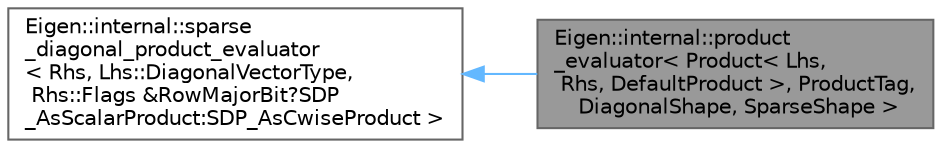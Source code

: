digraph "Eigen::internal::product_evaluator&lt; Product&lt; Lhs, Rhs, DefaultProduct &gt;, ProductTag, DiagonalShape, SparseShape &gt;"
{
 // LATEX_PDF_SIZE
  bgcolor="transparent";
  edge [fontname=Helvetica,fontsize=10,labelfontname=Helvetica,labelfontsize=10];
  node [fontname=Helvetica,fontsize=10,shape=box,height=0.2,width=0.4];
  rankdir="LR";
  Node1 [id="Node000001",label="Eigen::internal::product\l_evaluator\< Product\< Lhs,\l Rhs, DefaultProduct \>, ProductTag,\l DiagonalShape, SparseShape \>",height=0.2,width=0.4,color="gray40", fillcolor="grey60", style="filled", fontcolor="black",tooltip=" "];
  Node2 -> Node1 [id="edge1_Node000001_Node000002",dir="back",color="steelblue1",style="solid",tooltip=" "];
  Node2 [id="Node000002",label="Eigen::internal::sparse\l_diagonal_product_evaluator\l\< Rhs, Lhs::DiagonalVectorType,\l Rhs::Flags &RowMajorBit?SDP\l_AsScalarProduct:SDP_AsCwiseProduct \>",height=0.2,width=0.4,color="gray40", fillcolor="white", style="filled",URL="$struct_eigen_1_1internal_1_1sparse__diagonal__product__evaluator.html",tooltip=" "];
}
